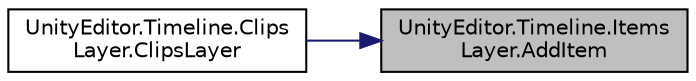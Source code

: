 digraph "UnityEditor.Timeline.ItemsLayer.AddItem"
{
 // LATEX_PDF_SIZE
  edge [fontname="Helvetica",fontsize="10",labelfontname="Helvetica",labelfontsize="10"];
  node [fontname="Helvetica",fontsize="10",shape=record];
  rankdir="RL";
  Node1 [label="UnityEditor.Timeline.Items\lLayer.AddItem",height=0.2,width=0.4,color="black", fillcolor="grey75", style="filled", fontcolor="black",tooltip=" "];
  Node1 -> Node2 [dir="back",color="midnightblue",fontsize="10",style="solid",fontname="Helvetica"];
  Node2 [label="UnityEditor.Timeline.Clips\lLayer.ClipsLayer",height=0.2,width=0.4,color="black", fillcolor="white", style="filled",URL="$class_unity_editor_1_1_timeline_1_1_clips_layer.html#a49c010a1671260cdee582c13fb67ea8f",tooltip=" "];
}
